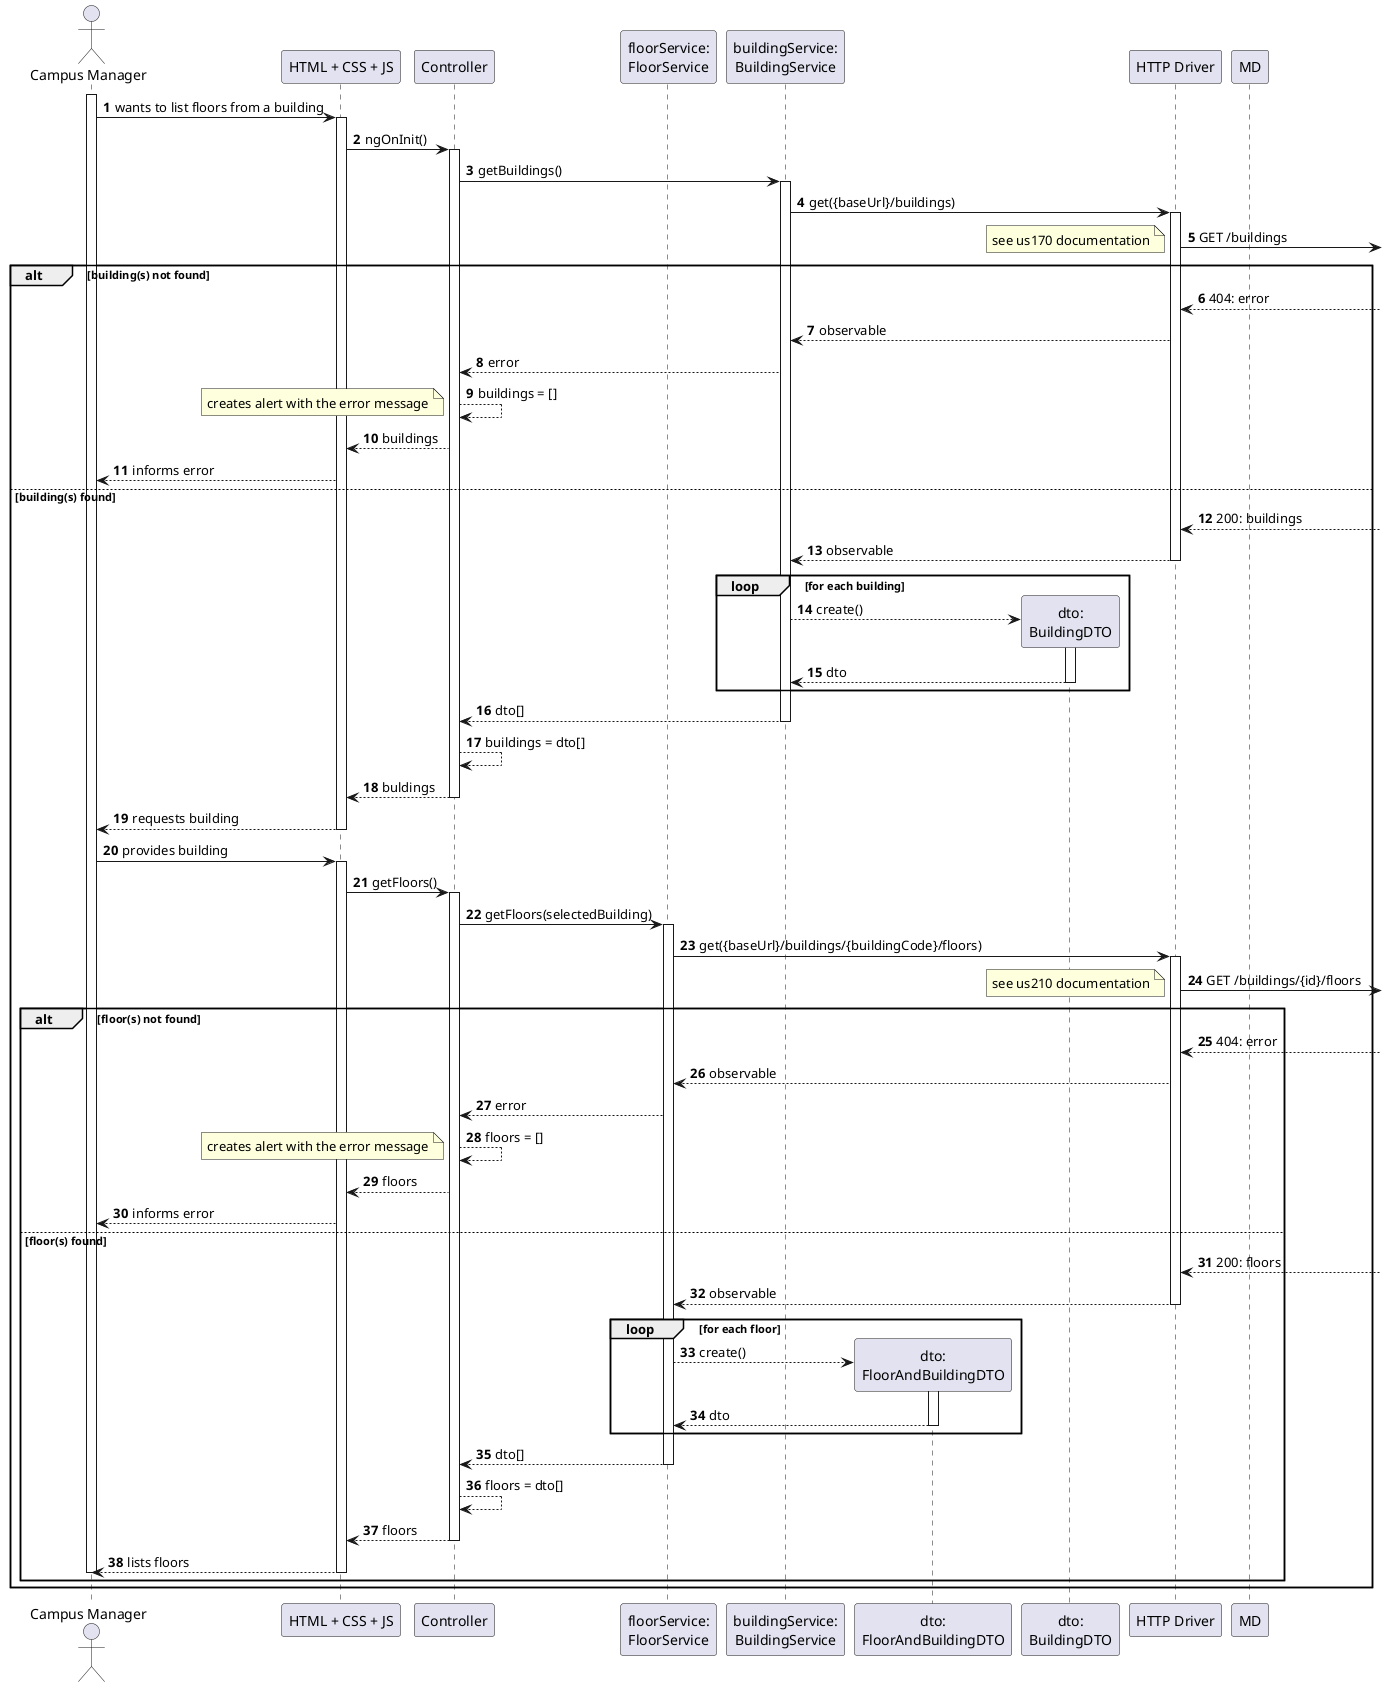 @startuml
autonumber

actor "Campus Manager" as usr

participant "HTML + CSS + JS" as view
participant "Controller" as ctrl
participant "floorService:\nFloorService" as svc
participant "buildingService:\nBuildingService" as b_svc
participant "dto:\nFloorAndBuildingDTO" as dto
participant "dto:\nBuildingDTO" as b_dto

participant "HTTP Driver" as http

participant "MD" as md

activate usr
    usr -> view : wants to list floors from a building
    activate view
        view -> ctrl : ngOnInit()
        activate ctrl
            ctrl -> b_svc : getBuildings()
            activate b_svc
                b_svc -> http : get({baseUrl}/buildings)
                activate http
                    http ->] : GET /buildings
                    note right : see us170 documentation
    alt building(s) not found
                    http <--] : 404: error
                    http --> b_svc : observable
                    b_svc --> ctrl : error
                    ctrl --> ctrl : buildings = []
                    note bottom : creates alert with the error message
                    ctrl --> view : buildings
                    view --> usr : informs error

    else building(s) found
                    http <--] : 200: buildings
                    http --> b_svc : observable
                deactivate http

                loop for each building
                    b_svc --> b_dto** : create()
                    activate b_dto
                        b_dto --> b_svc : dto
                    deactivate b_dto
                end

                b_svc --> ctrl : dto[]
            deactivate b_svc
            ctrl --> ctrl : buildings = dto[]
            ctrl --> view : buldings
        deactivate ctrl





        view --> usr : requests building
    deactivate view

    usr -> view : provides building
    activate view
        view -> ctrl : getFloors()
        activate ctrl
            ctrl -> svc : getFloors(selectedBuilding)
            activate svc
                svc -> http : get({baseUrl}/buildings/{buildingCode}/floors)
                activate http
                    http ->] : GET /buildings/{id}/floors
                    note right : see us210 documentation
    alt floor(s) not found
                    http <--] : 404: error
                    http --> svc : observable
                    svc --> ctrl : error
                    ctrl --> ctrl : floors = []
                    note bottom : creates alert with the error message
                    ctrl --> view : floors
                    view --> usr : informs error
    else floor(s) found
                    http <--] : 200: floors
                    http --> svc : observable
                deactivate http

                loop for each floor
                    svc --> dto** : create()
                    activate dto
                        dto --> svc : dto
                    deactivate dto
                end

                svc --> ctrl : dto[]
            deactivate svc
            ctrl --> ctrl : floors = dto[]
            ctrl --> view : floors
        deactivate ctrl
        view --> usr : lists floors
    deactivate view
deactivate usr

end
end

@enduml
